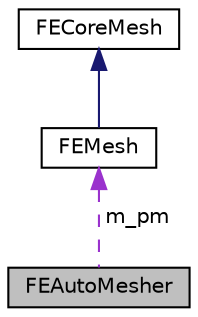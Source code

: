 digraph "FEAutoMesher"
{
  edge [fontname="Helvetica",fontsize="10",labelfontname="Helvetica",labelfontsize="10"];
  node [fontname="Helvetica",fontsize="10",shape=record];
  Node1 [label="FEAutoMesher",height=0.2,width=0.4,color="black", fillcolor="grey75", style="filled", fontcolor="black"];
  Node2 -> Node1 [dir="back",color="darkorchid3",fontsize="10",style="dashed",label=" m_pm" ,fontname="Helvetica"];
  Node2 [label="FEMesh",height=0.2,width=0.4,color="black", fillcolor="white", style="filled",URL="$class_f_e_mesh.html"];
  Node3 -> Node2 [dir="back",color="midnightblue",fontsize="10",style="solid",fontname="Helvetica"];
  Node3 [label="FECoreMesh",height=0.2,width=0.4,color="black", fillcolor="white", style="filled",URL="$class_f_e_core_mesh.html"];
}
